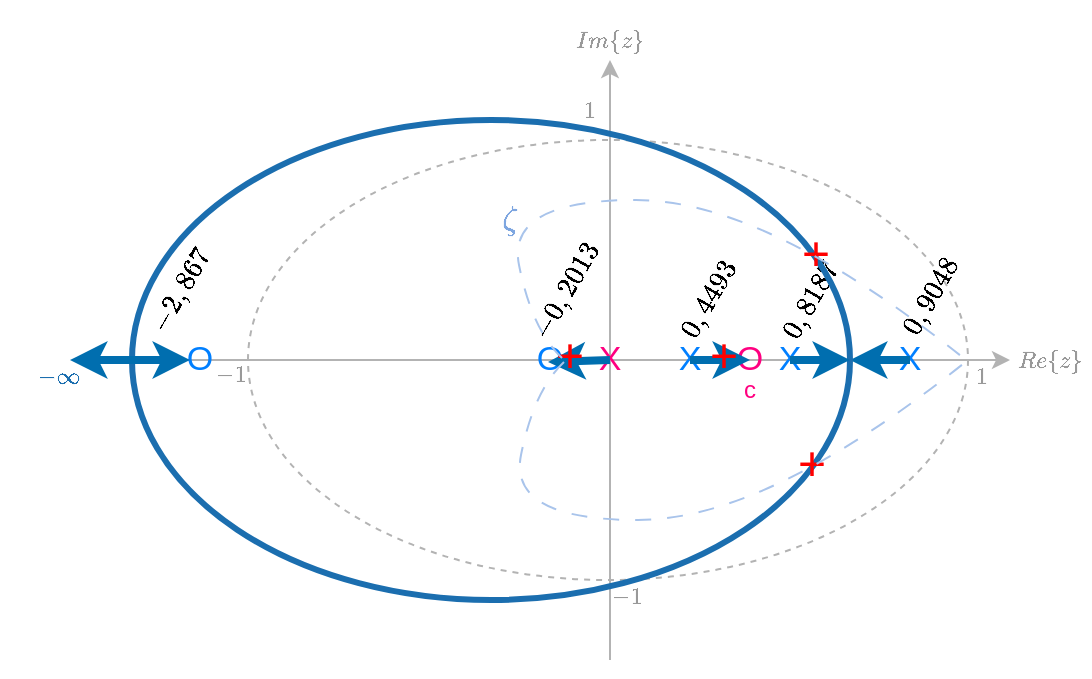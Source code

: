 <mxfile version="24.4.0" type="device">
  <diagram name="Página-1" id="0MKF2V8cCjxxOLZMF5Yj">
    <mxGraphModel dx="616" dy="396" grid="1" gridSize="10" guides="1" tooltips="1" connect="1" arrows="1" fold="1" page="1" pageScale="1" pageWidth="827" pageHeight="1169" math="1" shadow="0">
      <root>
        <mxCell id="0" />
        <mxCell id="1" parent="0" />
        <mxCell id="hbc1q-hiq48r1urSepX1-11" value="" style="group" vertex="1" connectable="0" parent="1">
          <mxGeometry x="135" y="100" width="545" height="330" as="geometry" />
        </mxCell>
        <mxCell id="MuVFD5ngkbPdT-urxYMW-1" value="" style="endArrow=classic;html=1;rounded=0;strokeColor=#B3B3B3;" parent="hbc1q-hiq48r1urSepX1-11" edge="1">
          <mxGeometry width="50" height="50" relative="1" as="geometry">
            <mxPoint x="45" y="180" as="sourcePoint" />
            <mxPoint x="505" y="180" as="targetPoint" />
          </mxGeometry>
        </mxCell>
        <mxCell id="MuVFD5ngkbPdT-urxYMW-10" value="&lt;font style=&quot;font-size: 10px;&quot;&gt;$$Re\{z\}$$&lt;/font&gt;" style="text;html=1;align=center;verticalAlign=middle;whiteSpace=wrap;rounded=0;fontSize=10;fontColor=#999999;" parent="hbc1q-hiq48r1urSepX1-11" vertex="1">
          <mxGeometry x="505" y="160" width="40" height="40" as="geometry" />
        </mxCell>
        <mxCell id="MuVFD5ngkbPdT-urxYMW-12" value="&lt;font style=&quot;font-size: 10px;&quot;&gt;$$Im\{z\}$$&lt;/font&gt;" style="text;html=1;align=center;verticalAlign=middle;whiteSpace=wrap;rounded=0;fontSize=10;fontColor=#999999;" parent="hbc1q-hiq48r1urSepX1-11" vertex="1">
          <mxGeometry x="265" width="80" height="40" as="geometry" />
        </mxCell>
        <mxCell id="MuVFD5ngkbPdT-urxYMW-13" value="" style="endArrow=classic;html=1;rounded=0;fontColor=#999999;strokeColor=#B3B3B3;" parent="hbc1q-hiq48r1urSepX1-11" edge="1">
          <mxGeometry width="50" height="50" relative="1" as="geometry">
            <mxPoint x="305" y="330" as="sourcePoint" />
            <mxPoint x="305" y="30" as="targetPoint" />
          </mxGeometry>
        </mxCell>
        <mxCell id="MuVFD5ngkbPdT-urxYMW-16" value="" style="ellipse;whiteSpace=wrap;html=1;fillColor=none;dashed=1;strokeColor=#B3B3B3;" parent="hbc1q-hiq48r1urSepX1-11" vertex="1">
          <mxGeometry x="124" y="70" width="360" height="220" as="geometry" />
        </mxCell>
        <mxCell id="MuVFD5ngkbPdT-urxYMW-17" value="$$-1$$" style="text;html=1;align=center;verticalAlign=middle;whiteSpace=wrap;rounded=0;fontColor=#999999;fontSize=10;" parent="hbc1q-hiq48r1urSepX1-11" vertex="1">
          <mxGeometry x="86" y="172" width="60" height="30" as="geometry" />
        </mxCell>
        <mxCell id="MuVFD5ngkbPdT-urxYMW-18" value="$$-1$$" style="text;html=1;align=center;verticalAlign=middle;whiteSpace=wrap;rounded=0;fontColor=#999999;fontSize=10;" parent="hbc1q-hiq48r1urSepX1-11" vertex="1">
          <mxGeometry x="284" y="283" width="60" height="30" as="geometry" />
        </mxCell>
        <mxCell id="MuVFD5ngkbPdT-urxYMW-20" value="$$1$$" style="text;html=1;align=center;verticalAlign=middle;whiteSpace=wrap;rounded=0;fontColor=#999999;fontSize=10;" parent="hbc1q-hiq48r1urSepX1-11" vertex="1">
          <mxGeometry x="461" y="173" width="60" height="30" as="geometry" />
        </mxCell>
        <mxCell id="MuVFD5ngkbPdT-urxYMW-21" value="$$1$$" style="text;html=1;align=center;verticalAlign=middle;whiteSpace=wrap;rounded=0;fontColor=#999999;fontSize=10;" parent="hbc1q-hiq48r1urSepX1-11" vertex="1">
          <mxGeometry x="265" y="40" width="60" height="30" as="geometry" />
        </mxCell>
        <mxCell id="hbc1q-hiq48r1urSepX1-4" style="edgeStyle=orthogonalEdgeStyle;rounded=0;orthogonalLoop=1;jettySize=auto;html=1;exitX=0;exitY=0.5;exitDx=0;exitDy=0;" edge="1" parent="hbc1q-hiq48r1urSepX1-11" source="MuVFD5ngkbPdT-urxYMW-23">
          <mxGeometry relative="1" as="geometry">
            <mxPoint x="435" y="180" as="targetPoint" />
          </mxGeometry>
        </mxCell>
        <mxCell id="MuVFD5ngkbPdT-urxYMW-23" value="X" style="text;html=1;align=center;verticalAlign=middle;whiteSpace=wrap;rounded=0;fontSize=17;fontColor=#007FFF;" parent="hbc1q-hiq48r1urSepX1-11" vertex="1">
          <mxGeometry x="435" y="165" width="40" height="30" as="geometry" />
        </mxCell>
        <mxCell id="MuVFD5ngkbPdT-urxYMW-24" value="$$0,9048$$" style="text;html=1;align=center;verticalAlign=middle;whiteSpace=wrap;rounded=0;rotation=300;" parent="hbc1q-hiq48r1urSepX1-11" vertex="1">
          <mxGeometry x="435" y="133" width="60" height="30" as="geometry" />
        </mxCell>
        <mxCell id="MuVFD5ngkbPdT-urxYMW-25" value="$$0,8187$$" style="text;html=1;align=center;verticalAlign=middle;whiteSpace=wrap;rounded=0;rotation=300;" parent="hbc1q-hiq48r1urSepX1-11" vertex="1">
          <mxGeometry x="375" y="135" width="60" height="30" as="geometry" />
        </mxCell>
        <mxCell id="MuVFD5ngkbPdT-urxYMW-26" value="&lt;p style=&quot;line-height: 0%;&quot;&gt;$$0,4493$$&lt;/p&gt;" style="text;html=1;align=center;verticalAlign=middle;whiteSpace=wrap;rounded=0;rotation=300;" parent="hbc1q-hiq48r1urSepX1-11" vertex="1">
          <mxGeometry x="325" y="135" width="60" height="30" as="geometry" />
        </mxCell>
        <mxCell id="MuVFD5ngkbPdT-urxYMW-27" value="$$-0,2013$$" style="text;html=1;align=center;verticalAlign=middle;whiteSpace=wrap;rounded=0;rotation=300;" parent="hbc1q-hiq48r1urSepX1-11" vertex="1">
          <mxGeometry x="253" y="130" width="60" height="30" as="geometry" />
        </mxCell>
        <mxCell id="MuVFD5ngkbPdT-urxYMW-28" value="$$-2,867$$" style="text;html=1;align=center;verticalAlign=middle;whiteSpace=wrap;rounded=0;rotation=300;" parent="hbc1q-hiq48r1urSepX1-11" vertex="1">
          <mxGeometry x="60" y="130" width="60" height="30" as="geometry" />
        </mxCell>
        <mxCell id="MuVFD5ngkbPdT-urxYMW-29" value="X" style="text;html=1;align=center;verticalAlign=middle;whiteSpace=wrap;rounded=0;fontSize=17;fontColor=#007FFF;" parent="hbc1q-hiq48r1urSepX1-11" vertex="1">
          <mxGeometry x="375" y="165" width="40" height="30" as="geometry" />
        </mxCell>
        <mxCell id="MuVFD5ngkbPdT-urxYMW-30" value="X" style="text;html=1;align=center;verticalAlign=middle;whiteSpace=wrap;rounded=0;fontSize=17;fontColor=#007FFF;" parent="hbc1q-hiq48r1urSepX1-11" vertex="1">
          <mxGeometry x="325" y="165" width="40" height="30" as="geometry" />
        </mxCell>
        <mxCell id="MuVFD5ngkbPdT-urxYMW-31" value="O" style="text;html=1;align=center;verticalAlign=middle;whiteSpace=wrap;rounded=0;fontSize=17;fontColor=#007FFF;" parent="hbc1q-hiq48r1urSepX1-11" vertex="1">
          <mxGeometry x="255" y="165" width="40" height="30" as="geometry" />
        </mxCell>
        <mxCell id="MuVFD5ngkbPdT-urxYMW-32" value="O" style="text;html=1;align=center;verticalAlign=middle;whiteSpace=wrap;rounded=0;fontSize=17;fontColor=#007FFF;" parent="hbc1q-hiq48r1urSepX1-11" vertex="1">
          <mxGeometry x="80" y="165" width="40" height="30" as="geometry" />
        </mxCell>
        <mxCell id="taDs3Y85bL93rzkYal_a-1" value="O" style="text;html=1;align=center;verticalAlign=middle;whiteSpace=wrap;rounded=0;fontSize=17;fontColor=#FF0080;" parent="hbc1q-hiq48r1urSepX1-11" vertex="1">
          <mxGeometry x="355" y="165" width="40" height="30" as="geometry" />
        </mxCell>
        <mxCell id="taDs3Y85bL93rzkYal_a-4" value="c" style="text;html=1;align=center;verticalAlign=middle;whiteSpace=wrap;rounded=0;fontColor=#FF0080;" parent="hbc1q-hiq48r1urSepX1-11" vertex="1">
          <mxGeometry x="355" y="180" width="40" height="30" as="geometry" />
        </mxCell>
        <mxCell id="taDs3Y85bL93rzkYal_a-7" value="X" style="text;html=1;align=center;verticalAlign=middle;whiteSpace=wrap;rounded=0;fontSize=17;fontColor=#FF0080;" parent="hbc1q-hiq48r1urSepX1-11" vertex="1">
          <mxGeometry x="285" y="165" width="40" height="30" as="geometry" />
        </mxCell>
        <mxCell id="5WN_hF5QMo50yEgKnZ-z-1" value="" style="endArrow=classic;html=1;rounded=0;fontColor=#67AB9F;spacing=4;strokeColor=#006EAF;strokeWidth=4;fillColor=#1ba1e2;" parent="hbc1q-hiq48r1urSepX1-11" edge="1">
          <mxGeometry width="50" height="50" relative="1" as="geometry">
            <mxPoint x="455" y="180" as="sourcePoint" />
            <mxPoint x="425" y="180" as="targetPoint" />
          </mxGeometry>
        </mxCell>
        <mxCell id="5WN_hF5QMo50yEgKnZ-z-10" value="" style="ellipse;whiteSpace=wrap;html=1;fillColor=none;strokeColor=#1b6eaf;strokeWidth=3;fontColor=#ffffff;" parent="hbc1q-hiq48r1urSepX1-11" vertex="1">
          <mxGeometry x="66" y="60" width="359" height="240" as="geometry" />
        </mxCell>
        <mxCell id="5WN_hF5QMo50yEgKnZ-z-14" value="" style="group" parent="hbc1q-hiq48r1urSepX1-11" vertex="1" connectable="0">
          <mxGeometry x="35" y="180" width="60" as="geometry" />
        </mxCell>
        <mxCell id="5WN_hF5QMo50yEgKnZ-z-12" value="" style="endArrow=classic;html=1;rounded=0;strokeWidth=4;strokeColor=#006EAF;fillColor=#1ba1e2;" parent="5WN_hF5QMo50yEgKnZ-z-14" edge="1">
          <mxGeometry width="50" height="50" relative="1" as="geometry">
            <mxPoint x="30" as="sourcePoint" />
            <mxPoint x="60" as="targetPoint" />
          </mxGeometry>
        </mxCell>
        <mxCell id="5WN_hF5QMo50yEgKnZ-z-13" value="" style="endArrow=classic;html=1;rounded=0;strokeWidth=4;strokeColor=#006EAF;fillColor=#1ba1e2;" parent="5WN_hF5QMo50yEgKnZ-z-14" edge="1">
          <mxGeometry width="50" height="50" relative="1" as="geometry">
            <mxPoint x="30" as="sourcePoint" />
            <mxPoint as="targetPoint" />
          </mxGeometry>
        </mxCell>
        <mxCell id="5WN_hF5QMo50yEgKnZ-z-18" value="+" style="text;html=1;align=center;verticalAlign=middle;whiteSpace=wrap;rounded=0;fontColor=#FF0000;fontSize=24;" parent="hbc1q-hiq48r1urSepX1-11" vertex="1">
          <mxGeometry x="388" y="112" width="40" height="30" as="geometry" />
        </mxCell>
        <mxCell id="5WN_hF5QMo50yEgKnZ-z-19" value="+" style="text;html=1;align=center;verticalAlign=middle;whiteSpace=wrap;rounded=0;fontColor=#FF0000;fontSize=24;" parent="hbc1q-hiq48r1urSepX1-11" vertex="1">
          <mxGeometry x="386" y="217" width="40" height="30" as="geometry" />
        </mxCell>
        <mxCell id="5WN_hF5QMo50yEgKnZ-z-20" value="" style="endArrow=classic;html=1;rounded=0;strokeWidth=4;strokeColor=#006EAF;fillColor=#1ba1e2;" parent="hbc1q-hiq48r1urSepX1-11" edge="1">
          <mxGeometry width="50" height="50" relative="1" as="geometry">
            <mxPoint x="305" y="180" as="sourcePoint" />
            <mxPoint x="274" y="181" as="targetPoint" />
          </mxGeometry>
        </mxCell>
        <mxCell id="5WN_hF5QMo50yEgKnZ-z-21" value="+" style="text;html=1;align=center;verticalAlign=middle;whiteSpace=wrap;rounded=0;fontColor=#FF0000;fontSize=24;" parent="hbc1q-hiq48r1urSepX1-11" vertex="1">
          <mxGeometry x="265" y="163" width="40" height="30" as="geometry" />
        </mxCell>
        <mxCell id="5WN_hF5QMo50yEgKnZ-z-22" value="$$-\infty$$" style="text;html=1;align=center;verticalAlign=middle;whiteSpace=wrap;rounded=0;fontSize=10;fontColor=#1b6eaf;" parent="hbc1q-hiq48r1urSepX1-11" vertex="1">
          <mxGeometry y="173" width="60" height="30" as="geometry" />
        </mxCell>
        <mxCell id="5WN_hF5QMo50yEgKnZ-z-23" value="$$\zeta$$" style="text;html=1;align=center;verticalAlign=middle;whiteSpace=wrap;rounded=0;fontColor=#7EA6E0;fontSize=14;" parent="hbc1q-hiq48r1urSepX1-11" vertex="1">
          <mxGeometry x="225" y="95" width="60" height="30" as="geometry" />
        </mxCell>
        <mxCell id="5WN_hF5QMo50yEgKnZ-z-4" value="" style="endArrow=classic;html=1;rounded=0;strokeWidth=4;strokeColor=#006EAF;fillColor=#1ba1e2;" parent="hbc1q-hiq48r1urSepX1-11" edge="1">
          <mxGeometry width="50" height="50" relative="1" as="geometry">
            <mxPoint x="395" y="180" as="sourcePoint" />
            <mxPoint x="425" y="180" as="targetPoint" />
          </mxGeometry>
        </mxCell>
        <mxCell id="RDlrMDA20Z_Pij8KOV59-8" value="" style="curved=1;endArrow=none;html=1;rounded=0;entryX=1;entryY=0;entryDx=0;entryDy=0;endFill=0;strokeColor=#A9C4EB;dashed=1;dashPattern=8 8;fillColor=#dae8fc;" parent="hbc1q-hiq48r1urSepX1-11" edge="1">
          <mxGeometry width="50" height="50" relative="1" as="geometry">
            <mxPoint x="282" y="181" as="sourcePoint" />
            <mxPoint x="484" y="180" as="targetPoint" />
            <Array as="points">
              <mxPoint x="267" y="195" />
              <mxPoint x="254" y="260" />
              <mxPoint x="384" y="260" />
            </Array>
          </mxGeometry>
        </mxCell>
        <mxCell id="hbc1q-hiq48r1urSepX1-3" value="" style="curved=1;endArrow=none;html=1;rounded=0;entryX=1;entryY=0;entryDx=0;entryDy=0;endFill=0;strokeColor=#A9C4EB;dashed=1;dashPattern=8 8;fillColor=#dae8fc;" edge="1" parent="hbc1q-hiq48r1urSepX1-11">
          <mxGeometry width="50" height="50" relative="1" as="geometry">
            <mxPoint x="281" y="179" as="sourcePoint" />
            <mxPoint x="483" y="180" as="targetPoint" />
            <Array as="points">
              <mxPoint x="266" y="165" />
              <mxPoint x="253" y="100" />
              <mxPoint x="383" y="100" />
            </Array>
          </mxGeometry>
        </mxCell>
        <mxCell id="hbc1q-hiq48r1urSepX1-9" value="" style="endArrow=classic;html=1;rounded=0;strokeWidth=4;strokeColor=#006EAF;fillColor=#1ba1e2;" edge="1" parent="hbc1q-hiq48r1urSepX1-11">
          <mxGeometry width="50" height="50" relative="1" as="geometry">
            <mxPoint x="345" y="180" as="sourcePoint" />
            <mxPoint x="375" y="180" as="targetPoint" />
          </mxGeometry>
        </mxCell>
        <mxCell id="5WN_hF5QMo50yEgKnZ-z-16" value="+" style="text;html=1;align=center;verticalAlign=middle;whiteSpace=wrap;rounded=0;fontColor=#FF0000;fontSize=24;" parent="hbc1q-hiq48r1urSepX1-11" vertex="1">
          <mxGeometry x="342" y="163" width="40" height="30" as="geometry" />
        </mxCell>
      </root>
    </mxGraphModel>
  </diagram>
</mxfile>
